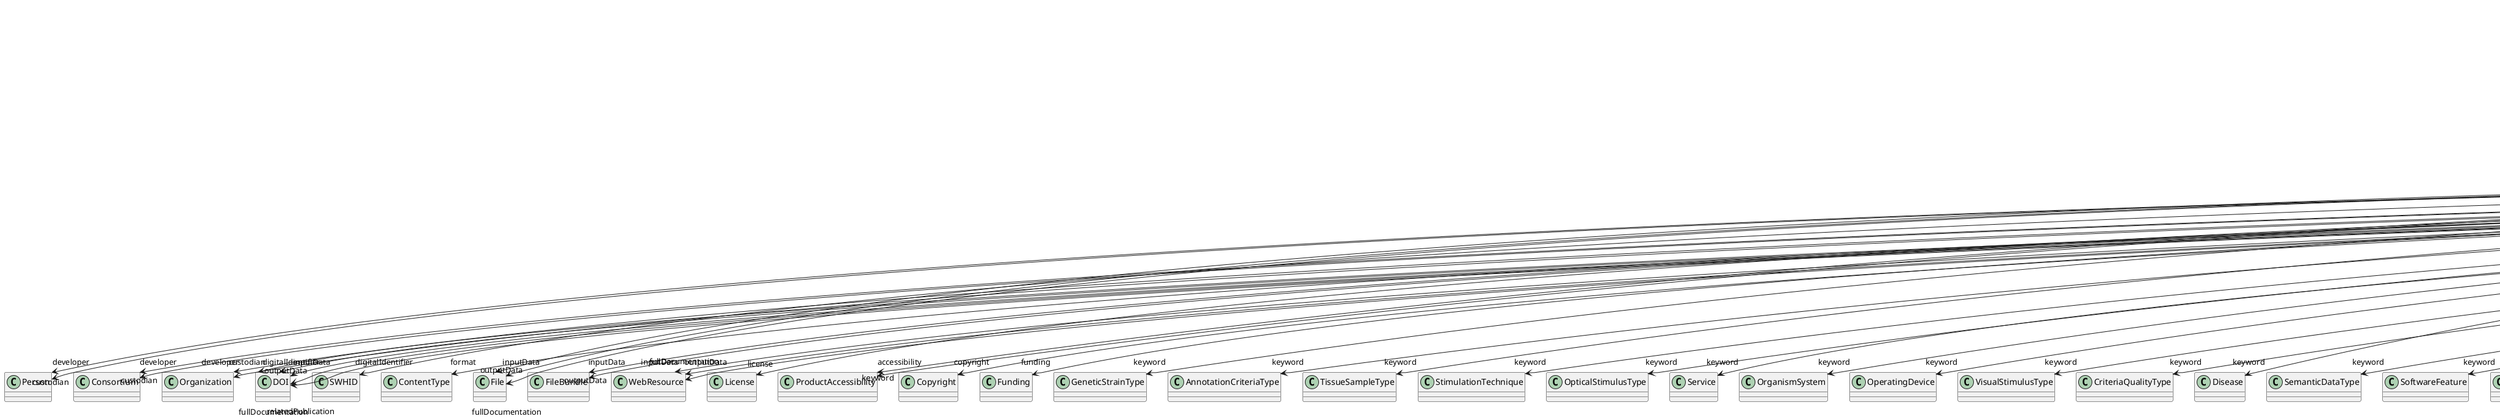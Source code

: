 @startuml
class ModelVersion {
+developer
+digitalIdentifier
+format
+inputData
+isAlternativeVersionOf
+isNewVersionOf
+license
+outputData
+accessibility
+copyright
+custodian
+description
+fullDocumentation
+fullName
+funding
+homepage
+howToCite
+keyword
+otherContribution
+relatedPublication
+releaseDate
+repository
+shortName
+supportChannel
+versionIdentifier
+versionInnovation

}
ModelVersion -d-> "developer" Person
ModelVersion -d-> "developer" Consortium
ModelVersion -d-> "developer" Organization
ModelVersion -d-> "digitalIdentifier" DOI
ModelVersion -d-> "digitalIdentifier" SWHID
ModelVersion -d-> "format" ContentType
ModelVersion -d-> "inputData" DOI
ModelVersion -d-> "inputData" File
ModelVersion -d-> "inputData" FileBundle
ModelVersion -d-> "inputData" WebResource
ModelVersion -d-> "isAlternativeVersionOf" ModelVersion
ModelVersion -d-> "isNewVersionOf" ModelVersion
ModelVersion -d-> "license" License
ModelVersion -d-> "outputData" DOI
ModelVersion -d-> "outputData" File
ModelVersion -d-> "outputData" FileBundle
ModelVersion -d-> "outputData" WebResource
ModelVersion -d-> "accessibility" ProductAccessibility
ModelVersion -d-> "copyright" Copyright
ModelVersion -d-> "custodian" Person
ModelVersion -d-> "custodian" Consortium
ModelVersion -d-> "custodian" Organization
ModelVersion -d-> "fullDocumentation" DOI
ModelVersion -d-> "fullDocumentation" File
ModelVersion -d-> "fullDocumentation" WebResource
ModelVersion -d-> "funding" Funding
ModelVersion -d-> "keyword" GeneticStrainType
ModelVersion -d-> "keyword" AnnotationCriteriaType
ModelVersion -d-> "keyword" TissueSampleType
ModelVersion -d-> "keyword" ProductAccessibility
ModelVersion -d-> "keyword" StimulationTechnique
ModelVersion -d-> "keyword" OpticalStimulusType
ModelVersion -d-> "keyword" Service
ModelVersion -d-> "keyword" OrganismSystem
ModelVersion -d-> "keyword" OperatingDevice
ModelVersion -d-> "keyword" VisualStimulusType
ModelVersion -d-> "keyword" CriteriaQualityType
ModelVersion -d-> "keyword" Disease
ModelVersion -d-> "keyword" SemanticDataType
ModelVersion -d-> "keyword" SoftwareFeature
ModelVersion -d-> "keyword" AtlasType
ModelVersion -d-> "keyword" StimulationApproach
ModelVersion -d-> "keyword" AnatomicalIdentificationType
ModelVersion -d-> "keyword" ProgrammingLanguage
ModelVersion -d-> "keyword" MeasuredSignalType
ModelVersion -d-> "keyword" MeasuredQuantity
ModelVersion -d-> "keyword" DataType
ModelVersion -d-> "keyword" DeviceType
ModelVersion -d-> "keyword" ModelScope
ModelVersion -d-> "keyword" UnitOfMeasurement
ModelVersion -d-> "keyword" AnatomicalPlane
ModelVersion -d-> "keyword" CranialWindowConstructionType
ModelVersion -d-> "keyword" CellType
ModelVersion -d-> "keyword" Species
ModelVersion -d-> "keyword" BiologicalSex
ModelVersion -d-> "keyword" PatchClampVariation
ModelVersion -d-> "keyword" AgeCategory
ModelVersion -d-> "keyword" AnatomicalAxesOrientation
ModelVersion -d-> "keyword" Laterality
ModelVersion -d-> "keyword" QualitativeOverlap
ModelVersion -d-> "keyword" Handedness
ModelVersion -d-> "keyword" FileUsageRole
ModelVersion -d-> "keyword" Terminology
ModelVersion -d-> "keyword" TissueSampleAttribute
ModelVersion -d-> "keyword" EthicsAssessment
ModelVersion -d-> "keyword" ChemicalMixtureType
ModelVersion -d-> "keyword" Technique
ModelVersion -d-> "keyword" EducationalLevel
ModelVersion -d-> "keyword" OrganismSubstance
ModelVersion -d-> "keyword" BreedingType
ModelVersion -d-> "keyword" SoftwareApplicationCategory
ModelVersion -d-> "keyword" OlfactoryStimulusType
ModelVersion -d-> "keyword" TermSuggestion
ModelVersion -d-> "keyword" AnnotationType
ModelVersion -d-> "keyword" AuditoryStimulusType
ModelVersion -d-> "keyword" TactileStimulusType
ModelVersion -d-> "keyword" ExperimentalApproach
ModelVersion -d-> "keyword" SubjectAttribute
ModelVersion -d-> "keyword" AnalysisTechnique
ModelVersion -d-> "keyword" PreparationType
ModelVersion -d-> "keyword" MetaDataModelType
ModelVersion -d-> "keyword" FileBundleGrouping
ModelVersion -d-> "keyword" ElectricalStimulusType
ModelVersion -d-> "keyword" UBERONParcellation
ModelVersion -d-> "keyword" Organ
ModelVersion -d-> "keyword" Colormap
ModelVersion -d-> "keyword" DiseaseModel
ModelVersion -d-> "keyword" OperatingSystem
ModelVersion -d-> "keyword" DifferenceMeasure
ModelVersion -d-> "keyword" BiologicalOrder
ModelVersion -d-> "keyword" ContributionType
ModelVersion -d-> "keyword" SubcellularEntity
ModelVersion -d-> "keyword" BiologicalProcess
ModelVersion -d-> "keyword" Language
ModelVersion -d-> "keyword" LearningResourceType
ModelVersion -d-> "keyword" ActionStatusType
ModelVersion -d-> "keyword" GustatoryStimulusType
ModelVersion -d-> "keyword" TypeOfUncertainty
ModelVersion -d-> "keyword" ModelAbstractionLevel
ModelVersion -d-> "keyword" CellCultureType
ModelVersion -d-> "keyword" FileRepositoryType
ModelVersion -d-> "keyword" MolecularEntity
ModelVersion -d-> "keyword" SetupType
ModelVersion -d-> "keyword" CranialWindowReinforcementType
ModelVersion -d-> "otherContribution" Contribution
ModelVersion -d-> "relatedPublication" Chapter
ModelVersion -d-> "relatedPublication" ScholarlyArticle
ModelVersion -d-> "relatedPublication" Book
ModelVersion -d-> "relatedPublication" ISSN
ModelVersion -d-> "relatedPublication" HANDLE
ModelVersion -d-> "relatedPublication" ISBN
ModelVersion -d-> "relatedPublication" DOI
ModelVersion -d-> "repository" FileRepository

@enduml